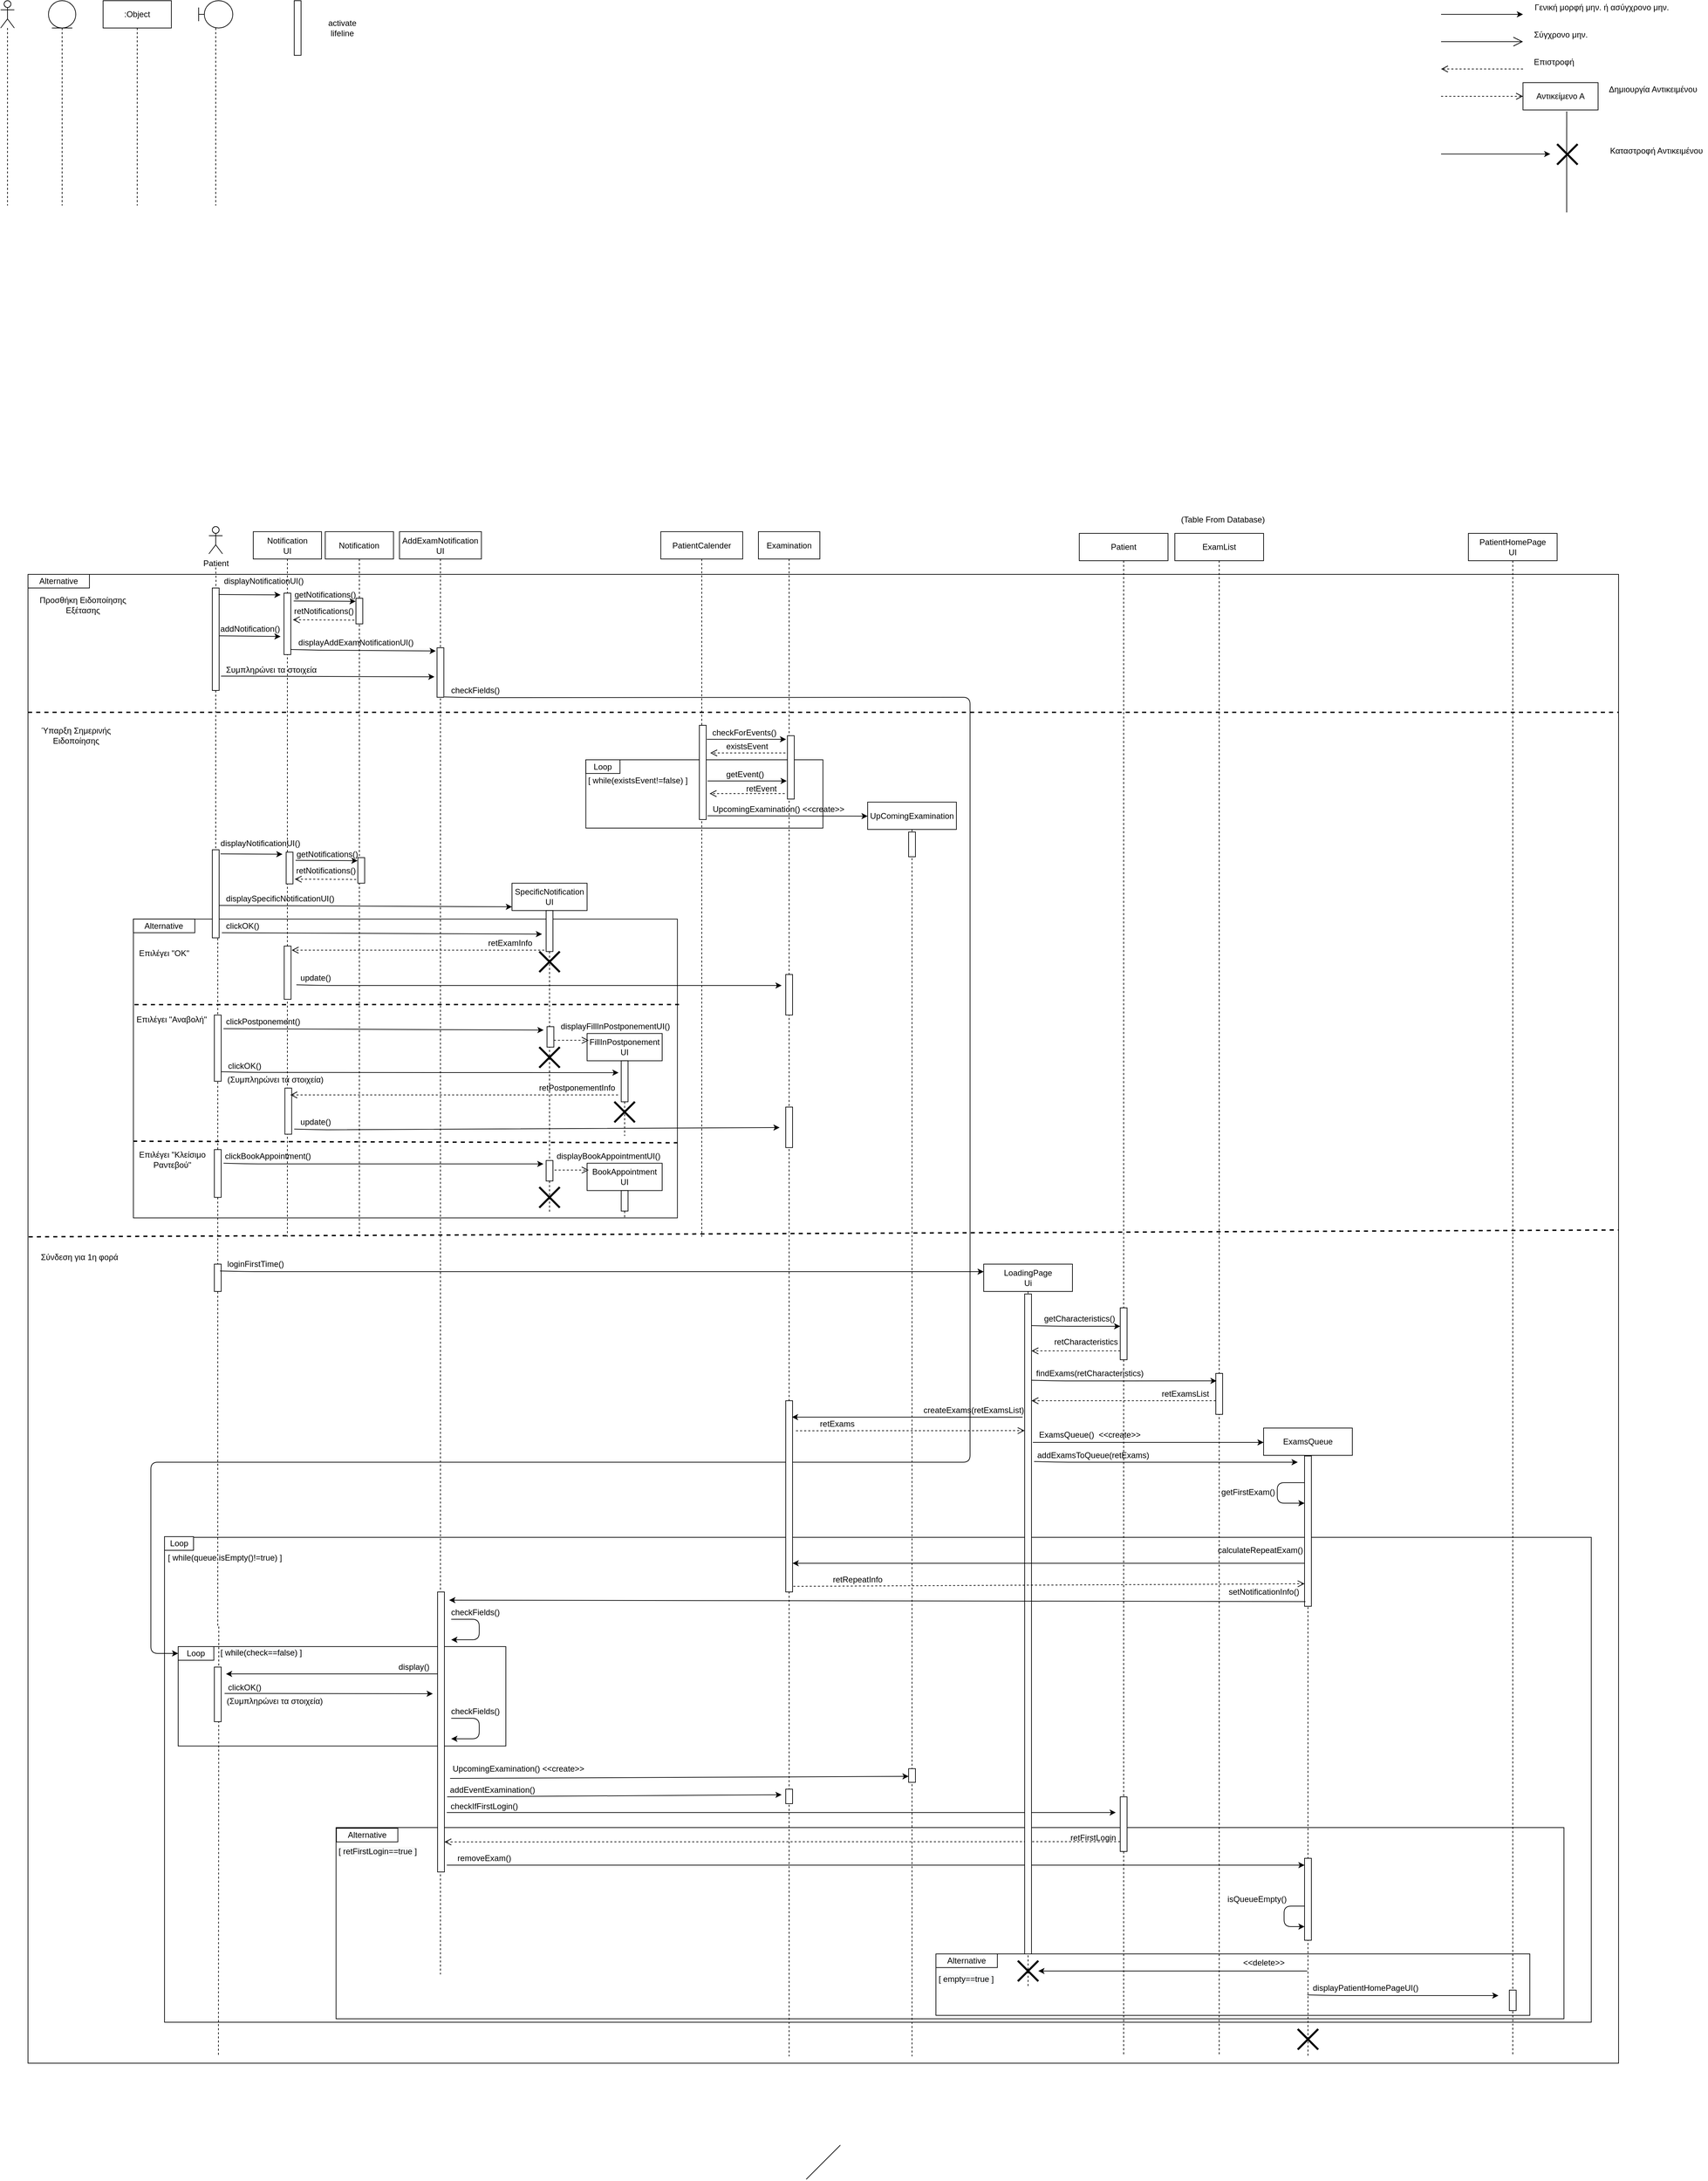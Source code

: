 <mxfile version="14.7.0" type="device"><diagram id="oEIhFgNjH7KnF-jAzQZn" name="Page-1"><mxGraphModel dx="3072" dy="1278" grid="1" gridSize="10" guides="1" tooltips="1" connect="1" arrows="1" fold="1" page="1" pageScale="1" pageWidth="827" pageHeight="1169" math="0" shadow="0"><root><mxCell id="0"/><mxCell id="1" parent="0"/><mxCell id="MWyaA15_WhM3w1yHsgMe-111" value="" style="rounded=0;whiteSpace=wrap;html=1;" parent="1" vertex="1"><mxGeometry x="-220" y="890" width="2330" height="2180" as="geometry"/></mxCell><mxCell id="gVctPpFRNkKKMHkabegQ-100" value="" style="rounded=0;whiteSpace=wrap;html=1;" parent="1" vertex="1"><mxGeometry x="-20" y="2300" width="2090" height="710" as="geometry"/></mxCell><mxCell id="gVctPpFRNkKKMHkabegQ-74" value="" style="rounded=0;whiteSpace=wrap;html=1;" parent="1" vertex="1"><mxGeometry x="231.3" y="2725" width="1798.7" height="280" as="geometry"/></mxCell><mxCell id="gVctPpFRNkKKMHkabegQ-92" value="" style="rounded=0;whiteSpace=wrap;html=1;" parent="1" vertex="1"><mxGeometry x="1110" y="2910" width="870" height="90" as="geometry"/></mxCell><mxCell id="gVctPpFRNkKKMHkabegQ-76" value="&lt;span style=&quot;color: rgb(0 , 0 , 0) ; font-family: &amp;#34;helvetica&amp;#34; ; font-size: 12px ; font-style: normal ; font-weight: 400 ; letter-spacing: normal ; text-align: center ; text-indent: 0px ; text-transform: none ; word-spacing: 0px ; background-color: rgb(248 , 249 , 250) ; display: inline ; float: none&quot;&gt;[ retFirstLogin==true ]&lt;/span&gt;" style="text;whiteSpace=wrap;html=1;" parent="1" vertex="1"><mxGeometry x="232.81" y="2746" width="127.76" height="30" as="geometry"/></mxCell><mxCell id="gVctPpFRNkKKMHkabegQ-23" value="" style="rounded=0;whiteSpace=wrap;html=1;" parent="1" vertex="1"><mxGeometry y="2460" width="480" height="145.62" as="geometry"/></mxCell><mxCell id="gVctPpFRNkKKMHkabegQ-24" value="Loop" style="rounded=0;whiteSpace=wrap;html=1;" parent="1" vertex="1"><mxGeometry y="2460" width="52.25" height="20" as="geometry"/></mxCell><mxCell id="MWyaA15_WhM3w1yHsgMe-112" value="Alternative" style="rounded=0;whiteSpace=wrap;html=1;" parent="1" vertex="1"><mxGeometry x="-220.0" y="890" width="90" height="20" as="geometry"/></mxCell><mxCell id="MWyaA15_WhM3w1yHsgMe-88" value="" style="rounded=0;whiteSpace=wrap;html=1;" parent="1" vertex="1"><mxGeometry x="597.19" y="1161.5" width="347.3" height="100" as="geometry"/></mxCell><mxCell id="MWyaA15_WhM3w1yHsgMe-33" value="" style="rounded=0;whiteSpace=wrap;html=1;" parent="1" vertex="1"><mxGeometry x="-65.59" y="1394.75" width="796.89" height="437.5" as="geometry"/></mxCell><mxCell id="MWyaA15_WhM3w1yHsgMe-34" value="Alternative" style="rounded=0;whiteSpace=wrap;html=1;" parent="1" vertex="1"><mxGeometry x="-65.59" y="1394.75" width="90" height="20" as="geometry"/></mxCell><mxCell id="LCN4esUDgM0RxM2IpIkA-10" value="" style="endArrow=classic;html=1;" parent="1" edge="1"><mxGeometry width="50" height="50" relative="1" as="geometry"><mxPoint x="1850" y="70" as="sourcePoint"/><mxPoint x="1970" y="70" as="targetPoint"/></mxGeometry></mxCell><mxCell id="LCN4esUDgM0RxM2IpIkA-11" value="Γενική μορφή μην. ή ασύγχρονο μην." style="text;html=1;align=center;verticalAlign=middle;resizable=0;points=[];autosize=1;strokeColor=none;" parent="1" vertex="1"><mxGeometry x="1980" y="50" width="210" height="20" as="geometry"/></mxCell><mxCell id="LCN4esUDgM0RxM2IpIkA-12" value="" style="endArrow=open;endFill=1;endSize=12;html=1;" parent="1" edge="1"><mxGeometry width="160" relative="1" as="geometry"><mxPoint x="1850" y="110" as="sourcePoint"/><mxPoint x="1970" y="110" as="targetPoint"/></mxGeometry></mxCell><mxCell id="LCN4esUDgM0RxM2IpIkA-13" value="Σύγχρονο μην." style="text;html=1;align=center;verticalAlign=middle;resizable=0;points=[];autosize=1;strokeColor=none;" parent="1" vertex="1"><mxGeometry x="1980" y="90" width="90" height="20" as="geometry"/></mxCell><mxCell id="LCN4esUDgM0RxM2IpIkA-15" value="" style="html=1;verticalAlign=bottom;endArrow=open;dashed=1;endSize=8;" parent="1" edge="1"><mxGeometry relative="1" as="geometry"><mxPoint x="1970" y="150" as="sourcePoint"/><mxPoint x="1850" y="150" as="targetPoint"/></mxGeometry></mxCell><mxCell id="LCN4esUDgM0RxM2IpIkA-16" value="Επιστροφή" style="text;html=1;align=center;verticalAlign=middle;resizable=0;points=[];autosize=1;strokeColor=none;" parent="1" vertex="1"><mxGeometry x="1980" y="130" width="70" height="20" as="geometry"/></mxCell><mxCell id="LCN4esUDgM0RxM2IpIkA-17" value="" style="html=1;verticalAlign=bottom;endArrow=open;dashed=1;endSize=8;" parent="1" edge="1"><mxGeometry relative="1" as="geometry"><mxPoint x="1850" y="190" as="sourcePoint"/><mxPoint x="1970" y="190" as="targetPoint"/></mxGeometry></mxCell><mxCell id="LCN4esUDgM0RxM2IpIkA-18" value="Αντικείμενο Α" style="rounded=0;whiteSpace=wrap;html=1;" parent="1" vertex="1"><mxGeometry x="1970" y="170" width="110" height="40" as="geometry"/></mxCell><mxCell id="LCN4esUDgM0RxM2IpIkA-19" value="Δημιουργία Αντικειμένου" style="text;html=1;align=center;verticalAlign=middle;resizable=0;points=[];autosize=1;strokeColor=none;" parent="1" vertex="1"><mxGeometry x="2090" y="170" width="140" height="20" as="geometry"/></mxCell><mxCell id="LCN4esUDgM0RxM2IpIkA-20" value=":Object" style="shape=umlLifeline;perimeter=lifelinePerimeter;whiteSpace=wrap;html=1;container=1;collapsible=0;recursiveResize=0;outlineConnect=0;" parent="1" vertex="1"><mxGeometry x="-110" y="50" width="100" height="300" as="geometry"/></mxCell><mxCell id="LCN4esUDgM0RxM2IpIkA-25" value="" style="shape=umlLifeline;participant=umlActor;perimeter=lifelinePerimeter;whiteSpace=wrap;html=1;container=1;collapsible=0;recursiveResize=0;verticalAlign=top;spacingTop=36;outlineConnect=0;" parent="1" vertex="1"><mxGeometry x="-260" y="50" width="20" height="300" as="geometry"/></mxCell><mxCell id="LCN4esUDgM0RxM2IpIkA-26" value="" style="shape=umlLifeline;participant=umlEntity;perimeter=lifelinePerimeter;whiteSpace=wrap;html=1;container=1;collapsible=0;recursiveResize=0;verticalAlign=top;spacingTop=36;outlineConnect=0;" parent="1" vertex="1"><mxGeometry x="-190" y="50" width="40" height="300" as="geometry"/></mxCell><mxCell id="LCN4esUDgM0RxM2IpIkA-27" value="" style="shape=umlLifeline;participant=umlBoundary;perimeter=lifelinePerimeter;whiteSpace=wrap;html=1;container=1;collapsible=0;recursiveResize=0;verticalAlign=top;spacingTop=36;outlineConnect=0;" parent="1" vertex="1"><mxGeometry x="30" y="50" width="50" height="300" as="geometry"/></mxCell><mxCell id="LCN4esUDgM0RxM2IpIkA-28" value="" style="html=1;points=[];perimeter=orthogonalPerimeter;" parent="1" vertex="1"><mxGeometry x="170" y="50" width="10" height="80" as="geometry"/></mxCell><mxCell id="LCN4esUDgM0RxM2IpIkA-29" value="activate&lt;br&gt;lifeline" style="text;html=1;align=center;verticalAlign=middle;resizable=0;points=[];autosize=1;strokeColor=none;" parent="1" vertex="1"><mxGeometry x="210" y="75" width="60" height="30" as="geometry"/></mxCell><mxCell id="LCN4esUDgM0RxM2IpIkA-30" value="" style="shape=umlDestroy;whiteSpace=wrap;html=1;strokeWidth=3;" parent="1" vertex="1"><mxGeometry x="2020" y="260" width="30" height="30" as="geometry"/></mxCell><mxCell id="LCN4esUDgM0RxM2IpIkA-31" value="" style="endArrow=classic;html=1;" parent="1" edge="1"><mxGeometry width="50" height="50" relative="1" as="geometry"><mxPoint x="1850" y="274.5" as="sourcePoint"/><mxPoint x="2010" y="274.5" as="targetPoint"/></mxGeometry></mxCell><mxCell id="LCN4esUDgM0RxM2IpIkA-32" value="" style="endArrow=none;html=1;exitX=0.582;exitY=1.05;exitDx=0;exitDy=0;exitPerimeter=0;" parent="1" source="LCN4esUDgM0RxM2IpIkA-18" edge="1"><mxGeometry width="50" height="50" relative="1" as="geometry"><mxPoint x="2160" y="140" as="sourcePoint"/><mxPoint x="2034" y="360" as="targetPoint"/></mxGeometry></mxCell><mxCell id="LCN4esUDgM0RxM2IpIkA-33" value="Καταστροφή Αντικειμένου" style="text;html=1;align=center;verticalAlign=middle;resizable=0;points=[];autosize=1;strokeColor=none;" parent="1" vertex="1"><mxGeometry x="2090" y="260" width="150" height="20" as="geometry"/></mxCell><mxCell id="Wk3FWCUv6LoCJcl0GK9C-16" value="Patient" style="shape=umlActor;verticalLabelPosition=bottom;verticalAlign=top;html=1;outlineConnect=0;" parent="1" vertex="1"><mxGeometry x="45" y="820" width="20" height="40" as="geometry"/></mxCell><mxCell id="Wk3FWCUv6LoCJcl0GK9C-24" value="" style="endArrow=classic;html=1;" parent="1" edge="1"><mxGeometry width="50" height="50" relative="1" as="geometry"><mxPoint x="59.19" y="980" as="sourcePoint"/><mxPoint x="150" y="981" as="targetPoint"/></mxGeometry></mxCell><mxCell id="Wk3FWCUv6LoCJcl0GK9C-48" value="" style="html=1;points=[];perimeter=orthogonalPerimeter;" parent="1" vertex="1"><mxGeometry x="50" y="910" width="10" height="150" as="geometry"/></mxCell><mxCell id="Wk3FWCUv6LoCJcl0GK9C-49" value="" style="edgeStyle=orthogonalEdgeStyle;rounded=0;orthogonalLoop=1;jettySize=auto;html=1;dashed=1;endArrow=none;endFill=0;" parent="1" target="Wk3FWCUv6LoCJcl0GK9C-48" edge="1"><mxGeometry relative="1" as="geometry"><mxPoint x="55" y="1130" as="targetPoint"/><mxPoint x="55" y="880" as="sourcePoint"/></mxGeometry></mxCell><mxCell id="Wk3FWCUv6LoCJcl0GK9C-90" value="" style="edgeStyle=orthogonalEdgeStyle;rounded=0;orthogonalLoop=1;jettySize=auto;html=1;dashed=1;endArrow=none;endFill=0;startArrow=none;" parent="1" source="MWyaA15_WhM3w1yHsgMe-66" edge="1"><mxGeometry relative="1" as="geometry"><mxPoint x="59" y="3060" as="targetPoint"/><mxPoint x="53.19" y="839.75" as="sourcePoint"/></mxGeometry></mxCell><mxCell id="MWyaA15_WhM3w1yHsgMe-1" value="&lt;span style=&quot;color: rgba(0 , 0 , 0 , 0) ; font-family: monospace ; font-size: 0px&quot;&gt;%3CmxGraphModel%3E%3Croot%3E%3CmxCell%20id%3D%220%22%2F%3E%3CmxCell%20id%3D%221%22%20parent%3D%220%22%2F%3E%3CmxCell%20id%3D%222%22%20value%3D%22%CE%A0%CF%81%CE%BF%CF%83%CE%B8%CE%AE%CE%BA%CE%B7%20%CE%95%CE%B9%CE%B4%CE%BF%CF%80%CE%BF%CE%AF%CE%B7%CF%83%CE%B7%CF%82%20%CE%95%CE%BE%CE%AD%CF%84%CE%B1%CF%83%CE%B7%CF%82%22%20style%3D%22text%3Bhtml%3D1%3Balign%3Dcenter%3BverticalAlign%3Dmiddle%3Bresizable%3D0%3Bpoints%3D%5B%5D%3Bautosize%3D1%3BstrokeColor%3Dnone%3B%22%20vertex%3D%221%22%20parent%3D%221%22%3E%3CmxGeometry%20x%3D%22-310%22%20y%3D%222420%22%20width%3D%22200%22%20height%3D%2220%22%20as%3D%22geometry%22%2F%3E%3C%2FmxCell%3E%3C%2Froot%3E%3C%2FmxGraphModel%3E&lt;/span&gt;" style="text;html=1;align=center;verticalAlign=middle;resizable=0;points=[];autosize=1;strokeColor=none;" parent="1" vertex="1"><mxGeometry x="-70" y="910" width="20" height="20" as="geometry"/></mxCell><mxCell id="MWyaA15_WhM3w1yHsgMe-3" value="Notification&lt;br&gt;UI" style="shape=umlLifeline;perimeter=lifelinePerimeter;whiteSpace=wrap;html=1;container=1;collapsible=0;recursiveResize=0;outlineConnect=0;" parent="1" vertex="1"><mxGeometry x="110" y="827.5" width="100" height="1032.5" as="geometry"/></mxCell><mxCell id="MWyaA15_WhM3w1yHsgMe-5" value="" style="html=1;points=[];perimeter=orthogonalPerimeter;" parent="MWyaA15_WhM3w1yHsgMe-3" vertex="1"><mxGeometry x="45" y="90" width="10" height="90" as="geometry"/></mxCell><mxCell id="MWyaA15_WhM3w1yHsgMe-60" value="" style="html=1;points=[];perimeter=orthogonalPerimeter;" parent="MWyaA15_WhM3w1yHsgMe-3" vertex="1"><mxGeometry x="46.3" y="814.75" width="10" height="67.5" as="geometry"/></mxCell><mxCell id="MWyaA15_WhM3w1yHsgMe-4" value="addNotification()" style="text;html=1;align=center;verticalAlign=middle;resizable=0;points=[];autosize=1;strokeColor=none;" parent="1" vertex="1"><mxGeometry x="55" y="960" width="100" height="20" as="geometry"/></mxCell><mxCell id="MWyaA15_WhM3w1yHsgMe-6" value="AddExamNotification&lt;br&gt;UI" style="shape=umlLifeline;perimeter=lifelinePerimeter;whiteSpace=wrap;html=1;container=1;collapsible=0;recursiveResize=0;outlineConnect=0;" parent="1" vertex="1"><mxGeometry x="324.19" y="827.5" width="120" height="2112.5" as="geometry"/></mxCell><mxCell id="MWyaA15_WhM3w1yHsgMe-7" value="" style="html=1;points=[];perimeter=orthogonalPerimeter;" parent="MWyaA15_WhM3w1yHsgMe-6" vertex="1"><mxGeometry x="55" y="170" width="10" height="72.5" as="geometry"/></mxCell><mxCell id="MWyaA15_WhM3w1yHsgMe-8" value="" style="endArrow=classic;html=1;entryX=-0.179;entryY=0.065;entryDx=0;entryDy=0;entryPerimeter=0;" parent="1" target="MWyaA15_WhM3w1yHsgMe-7" edge="1"><mxGeometry width="50" height="50" relative="1" as="geometry"><mxPoint x="164.6" y="1000" as="sourcePoint"/><mxPoint x="370" y="1001" as="targetPoint"/><Array as="points"><mxPoint x="205.41" y="1001"/></Array></mxGeometry></mxCell><mxCell id="MWyaA15_WhM3w1yHsgMe-9" value="" style="endArrow=classic;html=1;" parent="1" edge="1"><mxGeometry width="50" height="50" relative="1" as="geometry"><mxPoint x="59.19" y="919.5" as="sourcePoint"/><mxPoint x="150" y="920" as="targetPoint"/></mxGeometry></mxCell><mxCell id="MWyaA15_WhM3w1yHsgMe-10" value="displayNotificationUI()" style="text;html=1;align=center;verticalAlign=middle;resizable=0;points=[];autosize=1;strokeColor=none;" parent="1" vertex="1"><mxGeometry x="60" y="890" width="130" height="20" as="geometry"/></mxCell><mxCell id="MWyaA15_WhM3w1yHsgMe-11" value="displayAddExamNotificationUI()" style="text;html=1;align=center;verticalAlign=middle;resizable=0;points=[];autosize=1;strokeColor=none;" parent="1" vertex="1"><mxGeometry x="170" y="980" width="180" height="20" as="geometry"/></mxCell><mxCell id="MWyaA15_WhM3w1yHsgMe-12" value="(Συμπληρώνει τα στοιχεία)" style="text;html=1;align=center;verticalAlign=middle;resizable=0;points=[];autosize=1;strokeColor=none;" parent="1" vertex="1"><mxGeometry x="62" y="1620.25" width="160" height="20" as="geometry"/></mxCell><mxCell id="MWyaA15_WhM3w1yHsgMe-13" value="" style="endArrow=classic;html=1;entryX=-0.39;entryY=0.29;entryDx=0;entryDy=0;entryPerimeter=0;" parent="1" target="MWyaA15_WhM3w1yHsgMe-55" edge="1"><mxGeometry width="50" height="50" relative="1" as="geometry"><mxPoint x="63.0" y="1618.25" as="sourcePoint"/><mxPoint x="633.81" y="1619.25" as="targetPoint"/><Array as="points"><mxPoint x="103.81" y="1619.25"/></Array></mxGeometry></mxCell><mxCell id="MWyaA15_WhM3w1yHsgMe-14" value="clickOK()" style="text;html=1;align=center;verticalAlign=middle;resizable=0;points=[];autosize=1;strokeColor=none;" parent="1" vertex="1"><mxGeometry x="67" y="1600.25" width="60" height="20" as="geometry"/></mxCell><mxCell id="MWyaA15_WhM3w1yHsgMe-16" value="" style="endArrow=classic;html=1;entryX=0;entryY=0.5;entryDx=0;entryDy=0;" parent="1" target="gVctPpFRNkKKMHkabegQ-24" edge="1"><mxGeometry width="50" height="50" relative="1" as="geometry"><mxPoint x="390.0" y="1069.5" as="sourcePoint"/><mxPoint x="-10" y="2470" as="targetPoint"/><Array as="points"><mxPoint x="430.81" y="1070.5"/><mxPoint x="1160" y="1070"/><mxPoint x="1160" y="2190"/><mxPoint x="-40" y="2190"/><mxPoint x="-40" y="2470"/></Array></mxGeometry></mxCell><mxCell id="MWyaA15_WhM3w1yHsgMe-17" value="checkFields()" style="text;html=1;align=center;verticalAlign=middle;resizable=0;points=[];autosize=1;strokeColor=none;" parent="1" vertex="1"><mxGeometry x="390" y="1049.5" width="90" height="20" as="geometry"/></mxCell><mxCell id="MWyaA15_WhM3w1yHsgMe-18" value="" style="endArrow=classic;html=1;" parent="1" edge="1"><mxGeometry width="50" height="50" relative="1" as="geometry"><mxPoint x="60.0" y="1374.75" as="sourcePoint"/><mxPoint x="489" y="1376.75" as="targetPoint"/></mxGeometry></mxCell><mxCell id="MWyaA15_WhM3w1yHsgMe-19" value="Notification" style="shape=umlLifeline;perimeter=lifelinePerimeter;whiteSpace=wrap;html=1;container=1;collapsible=0;recursiveResize=0;outlineConnect=0;" parent="1" vertex="1"><mxGeometry x="215.41" y="827.5" width="100" height="1032.5" as="geometry"/></mxCell><mxCell id="MWyaA15_WhM3w1yHsgMe-20" value="" style="html=1;points=[];perimeter=orthogonalPerimeter;" parent="MWyaA15_WhM3w1yHsgMe-19" vertex="1"><mxGeometry x="45" y="97.5" width="10" height="37.5" as="geometry"/></mxCell><mxCell id="MWyaA15_WhM3w1yHsgMe-24" value="retNotifications()" style="text;html=1;align=center;verticalAlign=middle;resizable=0;points=[];autosize=1;strokeColor=none;" parent="MWyaA15_WhM3w1yHsgMe-19" vertex="1"><mxGeometry x="-52" y="106.25" width="100" height="20" as="geometry"/></mxCell><mxCell id="MWyaA15_WhM3w1yHsgMe-21" value="" style="endArrow=classic;html=1;" parent="1" edge="1"><mxGeometry width="50" height="50" relative="1" as="geometry"><mxPoint x="169.19" y="929" as="sourcePoint"/><mxPoint x="260" y="929.5" as="targetPoint"/></mxGeometry></mxCell><mxCell id="MWyaA15_WhM3w1yHsgMe-22" value="getNotifications()" style="text;html=1;align=center;verticalAlign=middle;resizable=0;points=[];autosize=1;strokeColor=none;" parent="1" vertex="1"><mxGeometry x="160" y="910" width="110" height="20" as="geometry"/></mxCell><mxCell id="MWyaA15_WhM3w1yHsgMe-23" value="" style="html=1;verticalAlign=bottom;endArrow=open;dashed=1;endSize=8;" parent="1" edge="1"><mxGeometry relative="1" as="geometry"><mxPoint x="258" y="957" as="sourcePoint"/><mxPoint x="168" y="956.5" as="targetPoint"/></mxGeometry></mxCell><mxCell id="MWyaA15_WhM3w1yHsgMe-25" value="SpecificNotification&lt;br&gt;UI" style="shape=umlLifeline;perimeter=lifelinePerimeter;whiteSpace=wrap;html=1;container=1;collapsible=0;recursiveResize=0;outlineConnect=0;" parent="1" vertex="1"><mxGeometry x="489" y="1342.25" width="110" height="482.5" as="geometry"/></mxCell><mxCell id="MWyaA15_WhM3w1yHsgMe-26" value="" style="html=1;points=[];perimeter=orthogonalPerimeter;" parent="MWyaA15_WhM3w1yHsgMe-25" vertex="1"><mxGeometry x="50" y="40" width="10" height="60" as="geometry"/></mxCell><mxCell id="MWyaA15_WhM3w1yHsgMe-43" value="" style="shape=umlDestroy;whiteSpace=wrap;html=1;strokeWidth=3;" parent="MWyaA15_WhM3w1yHsgMe-25" vertex="1"><mxGeometry x="40.0" y="100" width="30" height="30" as="geometry"/></mxCell><mxCell id="MWyaA15_WhM3w1yHsgMe-69" value="" style="shape=umlDestroy;whiteSpace=wrap;html=1;strokeWidth=3;" parent="MWyaA15_WhM3w1yHsgMe-25" vertex="1"><mxGeometry x="40.0" y="240" width="30" height="30" as="geometry"/></mxCell><mxCell id="MWyaA15_WhM3w1yHsgMe-71" value="" style="html=1;points=[];perimeter=orthogonalPerimeter;" parent="MWyaA15_WhM3w1yHsgMe-25" vertex="1"><mxGeometry x="50.0" y="406" width="10" height="30" as="geometry"/></mxCell><mxCell id="MWyaA15_WhM3w1yHsgMe-78" value="" style="shape=umlDestroy;whiteSpace=wrap;html=1;strokeWidth=3;" parent="MWyaA15_WhM3w1yHsgMe-25" vertex="1"><mxGeometry x="40.0" y="445" width="30" height="30" as="geometry"/></mxCell><mxCell id="MWyaA15_WhM3w1yHsgMe-30" value="displaySpecificNotificationUI()" style="text;html=1;align=center;verticalAlign=middle;resizable=0;points=[];autosize=1;strokeColor=none;" parent="1" vertex="1"><mxGeometry x="64" y="1354.75" width="170" height="20" as="geometry"/></mxCell><mxCell id="MWyaA15_WhM3w1yHsgMe-31" value="" style="endArrow=classic;html=1;" parent="1" edge="1"><mxGeometry width="50" height="50" relative="1" as="geometry"><mxPoint x="64" y="1414.75" as="sourcePoint"/><mxPoint x="533" y="1416.75" as="targetPoint"/></mxGeometry></mxCell><mxCell id="MWyaA15_WhM3w1yHsgMe-32" value="clickOK()" style="text;html=1;align=center;verticalAlign=middle;resizable=0;points=[];autosize=1;strokeColor=none;" parent="1" vertex="1"><mxGeometry x="64" y="1394.75" width="60" height="20" as="geometry"/></mxCell><mxCell id="MWyaA15_WhM3w1yHsgMe-35" value="" style="endArrow=none;dashed=1;html=1;entryX=1.003;entryY=0.279;entryDx=0;entryDy=0;entryPerimeter=0;strokeWidth=2;" parent="1" edge="1"><mxGeometry width="50" height="50" relative="1" as="geometry"><mxPoint x="-64" y="1520" as="sourcePoint"/><mxPoint x="733.691" y="1519.813" as="targetPoint"/><Array as="points"/></mxGeometry></mxCell><mxCell id="MWyaA15_WhM3w1yHsgMe-38" value="Επιλέγει &quot;ΟΚ&quot;" style="text;html=1;align=center;verticalAlign=middle;resizable=0;points=[];autosize=1;strokeColor=none;" parent="1" vertex="1"><mxGeometry x="-65.59" y="1434.75" width="90" height="20" as="geometry"/></mxCell><mxCell id="MWyaA15_WhM3w1yHsgMe-41" value="" style="html=1;verticalAlign=bottom;endArrow=open;dashed=1;endSize=8;" parent="1" edge="1"><mxGeometry relative="1" as="geometry"><mxPoint x="536.3" y="1440.25" as="sourcePoint"/><mxPoint x="166.3" y="1440.25" as="targetPoint"/></mxGeometry></mxCell><mxCell id="MWyaA15_WhM3w1yHsgMe-42" value="retExamInfo" style="text;html=1;align=center;verticalAlign=middle;resizable=0;points=[];autosize=1;strokeColor=none;" parent="1" vertex="1"><mxGeometry x="446.3" y="1420.25" width="80" height="20" as="geometry"/></mxCell><mxCell id="MWyaA15_WhM3w1yHsgMe-44" value="" style="html=1;points=[];perimeter=orthogonalPerimeter;" parent="1" vertex="1"><mxGeometry x="155.3" y="1434.25" width="10" height="78" as="geometry"/></mxCell><mxCell id="MWyaA15_WhM3w1yHsgMe-45" value="" style="endArrow=classic;html=1;" parent="1" edge="1"><mxGeometry width="50" height="50" relative="1" as="geometry"><mxPoint x="173.19" y="1491" as="sourcePoint"/><mxPoint x="884" y="1492" as="targetPoint"/><Array as="points"><mxPoint x="214.0" y="1492"/></Array></mxGeometry></mxCell><mxCell id="MWyaA15_WhM3w1yHsgMe-46" value="update()" style="text;html=1;align=center;verticalAlign=middle;resizable=0;points=[];autosize=1;strokeColor=none;" parent="1" vertex="1"><mxGeometry x="171.3" y="1471" width="60" height="20" as="geometry"/></mxCell><mxCell id="MWyaA15_WhM3w1yHsgMe-47" value="Επιλέγει &quot;Αναβολή&quot;" style="text;html=1;align=center;verticalAlign=middle;resizable=0;points=[];autosize=1;strokeColor=none;" parent="1" vertex="1"><mxGeometry x="-70" y="1532.25" width="120" height="20" as="geometry"/></mxCell><mxCell id="MWyaA15_WhM3w1yHsgMe-49" value="" style="endArrow=classic;html=1;" parent="1" edge="1"><mxGeometry width="50" height="50" relative="1" as="geometry"><mxPoint x="66.3" y="1555.25" as="sourcePoint"/><mxPoint x="535.3" y="1557.25" as="targetPoint"/></mxGeometry></mxCell><mxCell id="MWyaA15_WhM3w1yHsgMe-50" value="clickPostponement()" style="text;html=1;align=center;verticalAlign=middle;resizable=0;points=[];autosize=1;strokeColor=none;" parent="1" vertex="1"><mxGeometry x="64" y="1535.25" width="120" height="20" as="geometry"/></mxCell><mxCell id="MWyaA15_WhM3w1yHsgMe-53" value="" style="html=1;points=[];perimeter=orthogonalPerimeter;" parent="1" vertex="1"><mxGeometry x="540.3" y="1552.25" width="10" height="30" as="geometry"/></mxCell><mxCell id="MWyaA15_WhM3w1yHsgMe-54" value="FillInPostponement&lt;br&gt;UI" style="shape=umlLifeline;perimeter=lifelinePerimeter;whiteSpace=wrap;html=1;container=1;collapsible=0;recursiveResize=0;outlineConnect=0;" parent="1" vertex="1"><mxGeometry x="599" y="1562.25" width="110" height="150" as="geometry"/></mxCell><mxCell id="MWyaA15_WhM3w1yHsgMe-55" value="" style="html=1;points=[];perimeter=orthogonalPerimeter;" parent="MWyaA15_WhM3w1yHsgMe-54" vertex="1"><mxGeometry x="50" y="40" width="10" height="60" as="geometry"/></mxCell><mxCell id="MWyaA15_WhM3w1yHsgMe-56" value="" style="shape=umlDestroy;whiteSpace=wrap;html=1;strokeWidth=3;" parent="MWyaA15_WhM3w1yHsgMe-54" vertex="1"><mxGeometry x="40.0" y="100" width="30" height="30" as="geometry"/></mxCell><mxCell id="MWyaA15_WhM3w1yHsgMe-57" value="" style="html=1;verticalAlign=bottom;endArrow=open;dashed=1;endSize=8;" parent="1" edge="1"><mxGeometry relative="1" as="geometry"><mxPoint x="550.3" y="1572.25" as="sourcePoint"/><mxPoint x="601.3" y="1572.25" as="targetPoint"/></mxGeometry></mxCell><mxCell id="MWyaA15_WhM3w1yHsgMe-58" value="displayFillInPostponementUI()" style="text;html=1;align=center;verticalAlign=middle;resizable=0;points=[];autosize=1;strokeColor=none;" parent="1" vertex="1"><mxGeometry x="550.3" y="1542.25" width="180" height="20" as="geometry"/></mxCell><mxCell id="MWyaA15_WhM3w1yHsgMe-59" value="" style="html=1;verticalAlign=bottom;endArrow=open;dashed=1;endSize=8;" parent="1" edge="1"><mxGeometry relative="1" as="geometry"><mxPoint x="644.3" y="1652.25" as="sourcePoint"/><mxPoint x="164.3" y="1652.25" as="targetPoint"/></mxGeometry></mxCell><mxCell id="MWyaA15_WhM3w1yHsgMe-62" value="update()" style="text;html=1;align=center;verticalAlign=middle;resizable=0;points=[];autosize=1;strokeColor=none;" parent="1" vertex="1"><mxGeometry x="171.3" y="1682.25" width="60" height="20" as="geometry"/></mxCell><mxCell id="MWyaA15_WhM3w1yHsgMe-63" value="retPostponementInfo" style="text;html=1;align=center;verticalAlign=middle;resizable=0;points=[];autosize=1;strokeColor=none;" parent="1" vertex="1"><mxGeometry x="519.3" y="1632.25" width="130" height="20" as="geometry"/></mxCell><mxCell id="MWyaA15_WhM3w1yHsgMe-64" value="" style="endArrow=none;dashed=1;html=1;entryX=1.003;entryY=0.279;entryDx=0;entryDy=0;entryPerimeter=0;strokeWidth=2;" parent="1" edge="1"><mxGeometry width="50" height="50" relative="1" as="geometry"><mxPoint x="-66" y="1720" as="sourcePoint"/><mxPoint x="731.331" y="1722.253" as="targetPoint"/><Array as="points"/></mxGeometry></mxCell><mxCell id="MWyaA15_WhM3w1yHsgMe-65" value="Επιλέγει &quot;Κλείσιμο &lt;br&gt;Ραντεβού&quot;" style="text;html=1;align=center;verticalAlign=middle;resizable=0;points=[];autosize=1;strokeColor=none;" parent="1" vertex="1"><mxGeometry x="-63.7" y="1732.25" width="110" height="30" as="geometry"/></mxCell><mxCell id="MWyaA15_WhM3w1yHsgMe-66" value="" style="html=1;points=[];perimeter=orthogonalPerimeter;" parent="1" vertex="1"><mxGeometry x="53" y="1732.25" width="10" height="70" as="geometry"/></mxCell><mxCell id="MWyaA15_WhM3w1yHsgMe-67" value="" style="edgeStyle=orthogonalEdgeStyle;rounded=0;orthogonalLoop=1;jettySize=auto;html=1;dashed=1;endArrow=none;endFill=0;startArrow=none;" parent="1" source="Wk3FWCUv6LoCJcl0GK9C-48" target="MWyaA15_WhM3w1yHsgMe-66" edge="1"><mxGeometry relative="1" as="geometry"><mxPoint x="56" y="2020.8" as="targetPoint"/><mxPoint x="55" y="1060" as="sourcePoint"/></mxGeometry></mxCell><mxCell id="MWyaA15_WhM3w1yHsgMe-68" value="" style="endArrow=classic;html=1;" parent="1" edge="1"><mxGeometry width="50" height="50" relative="1" as="geometry"><mxPoint x="66.49" y="1752.25" as="sourcePoint"/><mxPoint x="535.0" y="1753.25" as="targetPoint"/><Array as="points"><mxPoint x="107.3" y="1753.25"/></Array></mxGeometry></mxCell><mxCell id="MWyaA15_WhM3w1yHsgMe-72" value="clickBookAppointment()" style="text;html=1;align=center;verticalAlign=middle;resizable=0;points=[];autosize=1;strokeColor=none;" parent="1" vertex="1"><mxGeometry x="61.3" y="1732.25" width="140" height="20" as="geometry"/></mxCell><mxCell id="MWyaA15_WhM3w1yHsgMe-73" value="BookAppointment&lt;br&gt;UI" style="shape=umlLifeline;perimeter=lifelinePerimeter;whiteSpace=wrap;html=1;container=1;collapsible=0;recursiveResize=0;outlineConnect=0;" parent="1" vertex="1"><mxGeometry x="599" y="1752.25" width="110" height="80" as="geometry"/></mxCell><mxCell id="MWyaA15_WhM3w1yHsgMe-74" value="" style="html=1;points=[];perimeter=orthogonalPerimeter;" parent="MWyaA15_WhM3w1yHsgMe-73" vertex="1"><mxGeometry x="50" y="40" width="10" height="30" as="geometry"/></mxCell><mxCell id="MWyaA15_WhM3w1yHsgMe-76" value="" style="html=1;verticalAlign=bottom;endArrow=open;dashed=1;endSize=8;" parent="1" edge="1"><mxGeometry relative="1" as="geometry"><mxPoint x="551.3" y="1762.25" as="sourcePoint"/><mxPoint x="601.3" y="1762.25" as="targetPoint"/></mxGeometry></mxCell><mxCell id="MWyaA15_WhM3w1yHsgMe-77" value="displayBookAppointmentUI()" style="text;html=1;align=center;verticalAlign=middle;resizable=0;points=[];autosize=1;strokeColor=none;" parent="1" vertex="1"><mxGeometry x="545.3" y="1732.25" width="170" height="20" as="geometry"/></mxCell><mxCell id="MWyaA15_WhM3w1yHsgMe-79" value="PatientCalender" style="shape=umlLifeline;perimeter=lifelinePerimeter;whiteSpace=wrap;html=1;container=1;collapsible=0;recursiveResize=0;outlineConnect=0;" parent="1" vertex="1"><mxGeometry x="707" y="827.5" width="120" height="1032.5" as="geometry"/></mxCell><mxCell id="MWyaA15_WhM3w1yHsgMe-80" value="" style="html=1;points=[];perimeter=orthogonalPerimeter;" parent="MWyaA15_WhM3w1yHsgMe-79" vertex="1"><mxGeometry x="56.49" y="283.5" width="10" height="138" as="geometry"/></mxCell><mxCell id="MWyaA15_WhM3w1yHsgMe-81" value="Examination" style="shape=umlLifeline;perimeter=lifelinePerimeter;whiteSpace=wrap;html=1;container=1;collapsible=0;recursiveResize=0;outlineConnect=0;" parent="1" vertex="1"><mxGeometry x="850" y="827.5" width="90" height="2232.5" as="geometry"/></mxCell><mxCell id="MWyaA15_WhM3w1yHsgMe-82" value="" style="html=1;points=[];perimeter=orthogonalPerimeter;" parent="MWyaA15_WhM3w1yHsgMe-81" vertex="1"><mxGeometry x="42.49" y="298.75" width="10" height="92.75" as="geometry"/></mxCell><mxCell id="MWyaA15_WhM3w1yHsgMe-84" value="checkForEvents()" style="text;html=1;align=center;verticalAlign=middle;resizable=0;points=[];autosize=1;strokeColor=none;" parent="1" vertex="1"><mxGeometry x="774.49" y="1111.5" width="110" height="20" as="geometry"/></mxCell><mxCell id="MWyaA15_WhM3w1yHsgMe-85" value="" style="endArrow=classic;html=1;" parent="1" edge="1"><mxGeometry width="50" height="50" relative="1" as="geometry"><mxPoint x="774.49" y="1131.5" as="sourcePoint"/><mxPoint x="890.49" y="1131.5" as="targetPoint"/></mxGeometry></mxCell><mxCell id="MWyaA15_WhM3w1yHsgMe-86" value="" style="html=1;verticalAlign=bottom;endArrow=open;dashed=1;endSize=8;" parent="1" edge="1"><mxGeometry relative="1" as="geometry"><mxPoint x="889.49" y="1151.5" as="sourcePoint"/><mxPoint x="779.49" y="1151.5" as="targetPoint"/></mxGeometry></mxCell><mxCell id="MWyaA15_WhM3w1yHsgMe-87" value="existsEvent" style="text;html=1;align=center;verticalAlign=middle;resizable=0;points=[];autosize=1;strokeColor=none;" parent="1" vertex="1"><mxGeometry x="793.49" y="1131.5" width="80" height="20" as="geometry"/></mxCell><mxCell id="MWyaA15_WhM3w1yHsgMe-89" value="Loop" style="rounded=0;whiteSpace=wrap;html=1;" parent="1" vertex="1"><mxGeometry x="597.19" y="1161.5" width="50" height="20" as="geometry"/></mxCell><mxCell id="MWyaA15_WhM3w1yHsgMe-90" value="[ while(existsEvent!=false) ]" style="text;html=1;align=center;verticalAlign=middle;resizable=0;points=[];autosize=1;strokeColor=none;" parent="1" vertex="1"><mxGeometry x="593" y="1181.5" width="160" height="20" as="geometry"/></mxCell><mxCell id="MWyaA15_WhM3w1yHsgMe-93" value="" style="html=1;verticalAlign=bottom;endArrow=open;dashed=1;endSize=8;" parent="1" edge="1"><mxGeometry relative="1" as="geometry"><mxPoint x="888.49" y="1211" as="sourcePoint"/><mxPoint x="778.49" y="1211" as="targetPoint"/></mxGeometry></mxCell><mxCell id="MWyaA15_WhM3w1yHsgMe-94" value="retEvent" style="text;html=1;align=center;verticalAlign=middle;resizable=0;points=[];autosize=1;strokeColor=none;" parent="1" vertex="1"><mxGeometry x="824.49" y="1193.5" width="60" height="20" as="geometry"/></mxCell><mxCell id="MWyaA15_WhM3w1yHsgMe-95" value="getEvent()" style="text;html=1;align=center;verticalAlign=middle;resizable=0;points=[];autosize=1;strokeColor=none;" parent="1" vertex="1"><mxGeometry x="795.49" y="1172.5" width="70" height="20" as="geometry"/></mxCell><mxCell id="MWyaA15_WhM3w1yHsgMe-96" value="" style="endArrow=classic;html=1;" parent="1" edge="1"><mxGeometry width="50" height="50" relative="1" as="geometry"><mxPoint x="775.49" y="1192.5" as="sourcePoint"/><mxPoint x="891.49" y="1192.5" as="targetPoint"/></mxGeometry></mxCell><mxCell id="MWyaA15_WhM3w1yHsgMe-98" value="&lt;span&gt;UpComingExamination&lt;/span&gt;" style="shape=umlLifeline;perimeter=lifelinePerimeter;whiteSpace=wrap;html=1;container=1;collapsible=0;recursiveResize=0;outlineConnect=0;" parent="1" vertex="1"><mxGeometry x="1010" y="1223.5" width="130" height="1836.5" as="geometry"/></mxCell><mxCell id="MWyaA15_WhM3w1yHsgMe-99" value="" style="html=1;points=[];perimeter=orthogonalPerimeter;" parent="MWyaA15_WhM3w1yHsgMe-98" vertex="1"><mxGeometry x="60" y="43.75" width="10" height="36.25" as="geometry"/></mxCell><mxCell id="MWyaA15_WhM3w1yHsgMe-100" value="" style="endArrow=classic;html=1;" parent="1" edge="1"><mxGeometry width="50" height="50" relative="1" as="geometry"><mxPoint x="775.49" y="1243.5" as="sourcePoint"/><mxPoint x="1010" y="1244" as="targetPoint"/></mxGeometry></mxCell><mxCell id="MWyaA15_WhM3w1yHsgMe-101" value="UpcomingExamination() &amp;lt;&amp;lt;create&amp;gt;&amp;gt;" style="text;html=1;align=center;verticalAlign=middle;resizable=0;points=[];autosize=1;strokeColor=none;" parent="1" vertex="1"><mxGeometry x="774.49" y="1223.5" width="210" height="20" as="geometry"/></mxCell><mxCell id="MWyaA15_WhM3w1yHsgMe-27" value="" style="html=1;points=[];perimeter=orthogonalPerimeter;" parent="1" vertex="1"><mxGeometry x="50" y="1293.25" width="10" height="129" as="geometry"/></mxCell><mxCell id="MWyaA15_WhM3w1yHsgMe-48" value="" style="html=1;points=[];perimeter=orthogonalPerimeter;" parent="1" vertex="1"><mxGeometry x="53" y="1535.25" width="10" height="97" as="geometry"/></mxCell><mxCell id="MWyaA15_WhM3w1yHsgMe-102" value="" style="endArrow=classic;html=1;" parent="1" edge="1"><mxGeometry width="50" height="50" relative="1" as="geometry"><mxPoint x="61.97" y="1299.25" as="sourcePoint"/><mxPoint x="152.78" y="1299.75" as="targetPoint"/></mxGeometry></mxCell><mxCell id="MWyaA15_WhM3w1yHsgMe-103" value="displayNotificationUI()" style="text;html=1;align=center;verticalAlign=middle;resizable=0;points=[];autosize=1;strokeColor=none;" parent="1" vertex="1"><mxGeometry x="55.19" y="1273.75" width="130" height="20" as="geometry"/></mxCell><mxCell id="MWyaA15_WhM3w1yHsgMe-104" value="" style="html=1;points=[];perimeter=orthogonalPerimeter;" parent="1" vertex="1"><mxGeometry x="263.19" y="1304.75" width="10" height="37.5" as="geometry"/></mxCell><mxCell id="MWyaA15_WhM3w1yHsgMe-105" value="retNotifications()" style="text;html=1;align=center;verticalAlign=middle;resizable=0;points=[];autosize=1;strokeColor=none;" parent="1" vertex="1"><mxGeometry x="166.19" y="1313.5" width="100" height="20" as="geometry"/></mxCell><mxCell id="MWyaA15_WhM3w1yHsgMe-106" value="" style="endArrow=classic;html=1;" parent="1" edge="1"><mxGeometry width="50" height="50" relative="1" as="geometry"><mxPoint x="171.97" y="1308.75" as="sourcePoint"/><mxPoint x="262.78" y="1309.25" as="targetPoint"/></mxGeometry></mxCell><mxCell id="MWyaA15_WhM3w1yHsgMe-107" value="getNotifications()" style="text;html=1;align=center;verticalAlign=middle;resizable=0;points=[];autosize=1;strokeColor=none;" parent="1" vertex="1"><mxGeometry x="162.78" y="1289.75" width="110" height="20" as="geometry"/></mxCell><mxCell id="MWyaA15_WhM3w1yHsgMe-108" value="" style="html=1;verticalAlign=bottom;endArrow=open;dashed=1;endSize=8;" parent="1" edge="1"><mxGeometry relative="1" as="geometry"><mxPoint x="260.78" y="1336.75" as="sourcePoint"/><mxPoint x="170.78" y="1336.25" as="targetPoint"/></mxGeometry></mxCell><mxCell id="MWyaA15_WhM3w1yHsgMe-110" value="" style="html=1;points=[];perimeter=orthogonalPerimeter;" parent="1" vertex="1"><mxGeometry x="158.19" y="1296.75" width="10" height="46.5" as="geometry"/></mxCell><mxCell id="MWyaA15_WhM3w1yHsgMe-114" value="Προσθήκη Ειδοποίησης &lt;br&gt;Εξέτασης" style="text;html=1;align=center;verticalAlign=middle;resizable=0;points=[];autosize=1;strokeColor=none;" parent="1" vertex="1"><mxGeometry x="-210" y="920" width="140" height="30" as="geometry"/></mxCell><mxCell id="MWyaA15_WhM3w1yHsgMe-116" value="" style="endArrow=none;dashed=1;html=1;strokeWidth=2;" parent="1" edge="1"><mxGeometry width="50" height="50" relative="1" as="geometry"><mxPoint x="-220" y="1092" as="sourcePoint"/><mxPoint x="2110" y="1092" as="targetPoint"/><Array as="points"/></mxGeometry></mxCell><mxCell id="MWyaA15_WhM3w1yHsgMe-117" value="Ύπαρξη Σημερινής &lt;br&gt;Ειδοποίησης" style="text;html=1;align=center;verticalAlign=middle;resizable=0;points=[];autosize=1;strokeColor=none;" parent="1" vertex="1"><mxGeometry x="-210" y="1111" width="120" height="30" as="geometry"/></mxCell><mxCell id="uPNaouLCtWl6pP9uJ9Yy-1" value="" style="html=1;points=[];perimeter=orthogonalPerimeter;" parent="1" vertex="1"><mxGeometry x="53" y="1900" width="10" height="40" as="geometry"/></mxCell><mxCell id="uPNaouLCtWl6pP9uJ9Yy-2" value="" style="endArrow=classic;html=1;" parent="1" edge="1"><mxGeometry width="50" height="50" relative="1" as="geometry"><mxPoint x="61.3" y="1910" as="sourcePoint"/><mxPoint x="1180" y="1911" as="targetPoint"/><Array as="points"><mxPoint x="102.11" y="1911"/></Array></mxGeometry></mxCell><mxCell id="uPNaouLCtWl6pP9uJ9Yy-5" value="loginFirstTime()" style="text;html=1;align=center;verticalAlign=middle;resizable=0;points=[];autosize=1;strokeColor=none;" parent="1" vertex="1"><mxGeometry x="62.78" y="1890" width="100" height="20" as="geometry"/></mxCell><mxCell id="uPNaouLCtWl6pP9uJ9Yy-6" value="&lt;span&gt;Patient&lt;br&gt;&lt;/span&gt;" style="shape=umlLifeline;perimeter=lifelinePerimeter;whiteSpace=wrap;html=1;container=1;collapsible=0;recursiveResize=0;outlineConnect=0;" parent="1" vertex="1"><mxGeometry x="1320" y="830" width="130" height="2230" as="geometry"/></mxCell><mxCell id="uPNaouLCtWl6pP9uJ9Yy-7" value="" style="html=1;points=[];perimeter=orthogonalPerimeter;" parent="uPNaouLCtWl6pP9uJ9Yy-6" vertex="1"><mxGeometry x="60" y="1134" width="10" height="76" as="geometry"/></mxCell><mxCell id="uPNaouLCtWl6pP9uJ9Yy-9" value="findExams(retCharacteristics)" style="text;html=1;align=center;verticalAlign=middle;resizable=0;points=[];autosize=1;strokeColor=none;" parent="1" vertex="1"><mxGeometry x="1250" y="2050" width="170" height="20" as="geometry"/></mxCell><mxCell id="uPNaouLCtWl6pP9uJ9Yy-10" value="getCharacteristics()&lt;span style=&quot;color: rgba(0 , 0 , 0 , 0) ; font-family: monospace ; font-size: 0px&quot;&gt;%3CmxGraphModel%3E%3Croot%3E%3CmxCell%20id%3D%220%22%2F%3E%3CmxCell%20id%3D%221%22%20parent%3D%220%22%2F%3E%3CmxCell%20id%3D%222%22%20value%3D%22%22%20style%3D%22endArrow%3Dclassic%3Bhtml%3D1%3BentryX%3D1.009%3BentryY%3D1.033%3BentryDx%3D0%3BentryDy%3D0%3BentryPerimeter%3D0%3B%22%20edge%3D%221%22%20target%3D%223%22%20parent%3D%221%22%3E%3CmxGeometry%20width%3D%2250%22%20height%3D%2250%22%20relative%3D%221%22%20as%3D%22geometry%22%3E%3CmxPoint%20x%3D%2250%22%20y%3D%22930%22%20as%3D%22sourcePoint%22%2F%3E%3CmxPoint%20x%3D%22160%22%20y%3D%22930%22%20as%3D%22targetPoint%22%2F%3E%3C%2FmxGeometry%3E%3C%2FmxCell%3E%3CmxCell%20id%3D%223%22%20value%3D%22%CE%A3%CF%8D%CE%BD%CE%B4%CE%B5%CF%83%CE%B7%20%CE%BC%CE%B5%CF%84%CE%AC%20%26lt%3Bbr%26gt%3B%CE%B1%CF%80%CF%8C%20%CE%95%CE%B3%CE%B3%CF%81%CE%B1%CF%86%CE%B7%22%20style%3D%22text%3Bhtml%3D1%3Balign%3Dcenter%3BverticalAlign%3Dmiddle%3Bresizable%3D0%3Bpoints%3D%5B%5D%3Bautosize%3D1%3BstrokeColor%3Dnone%3B%22%20vertex%3D%221%22%20parent%3D%221%22%3E%3CmxGeometry%20x%3D%2260%22%20y%3D%22900%22%20width%3D%2290%22%20height%3D%2230%22%20as%3D%22geometry%22%2F%3E%3C%2FmxCell%3E%3C%2Froot%3E%3C%2FmxGraphModel%3E&lt;/span&gt;&lt;span style=&quot;color: rgba(0 , 0 , 0 , 0) ; font-family: monospace ; font-size: 0px&quot;&gt;%3CmxGraphModel%3E%3Croot%3E%3CmxCell%20id%3D%220%22%2F%3E%3CmxCell%20id%3D%221%22%20parent%3D%220%22%2F%3E%3CmxCell%20id%3D%222%22%20value%3D%22%22%20style%3D%22endArrow%3Dclassic%3Bhtml%3D1%3BentryX%3D1.009%3BentryY%3D1.033%3BentryDx%3D0%3BentryDy%3D0%3BentryPerimeter%3D0%3B%22%20edge%3D%221%22%20target%3D%223%22%20parent%3D%221%22%3E%3CmxGeometry%20width%3D%2250%22%20height%3D%2250%22%20relative%3D%221%22%20as%3D%22geometry%22%3E%3CmxPoint%20x%3D%2250%22%20y%3D%22930%22%20as%3D%22sourcePoint%22%2F%3E%3CmxPoint%20x%3D%22160%22%20y%3D%22930%22%20as%3D%22targetPoint%22%2F%3E%3C%2FmxGeometry%3E%3C%2FmxCell%3E%3CmxCell%20id%3D%223%22%20value%3D%22%CE%A3%CF%8D%CE%BD%CE%B4%CE%B5%CF%83%CE%B7%20%CE%BC%CE%B5%CF%84%CE%AC%20%26lt%3Bbr%26gt%3B%CE%B1%CF%80%CF%8C%20%CE%95%CE%B3%CE%B3%CF%81%CE%B1%CF%86%CE%B7%22%20style%3D%22text%3Bhtml%3D1%3Balign%3Dcenter%3BverticalAlign%3Dmiddle%3Bresizable%3D0%3Bpoints%3D%5B%5D%3Bautosize%3D1%3BstrokeColor%3Dnone%3B%22%20vertex%3D%221%22%20parent%3D%221%22%3E%3CmxGeometry%20x%3D%2260%22%20y%3D%22900%22%20width%3D%2290%22%20height%3D%2230%22%20as%3D%22geometry%22%2F%3E%3C%2FmxCell%3E%3C%2Froot%3E%3C%2FmxGraphModel%3EChar&lt;/span&gt;" style="text;html=1;align=center;verticalAlign=middle;resizable=0;points=[];autosize=1;strokeColor=none;" parent="1" vertex="1"><mxGeometry x="1260" y="1970" width="120" height="20" as="geometry"/></mxCell><mxCell id="uPNaouLCtWl6pP9uJ9Yy-13" value="&lt;span&gt;ExamList&lt;br&gt;&lt;/span&gt;" style="shape=umlLifeline;perimeter=lifelinePerimeter;whiteSpace=wrap;html=1;container=1;collapsible=0;recursiveResize=0;outlineConnect=0;" parent="1" vertex="1"><mxGeometry x="1460" y="830" width="130" height="2230" as="geometry"/></mxCell><mxCell id="uPNaouLCtWl6pP9uJ9Yy-15" value="" style="html=1;verticalAlign=bottom;endArrow=open;dashed=1;endSize=8;" parent="1" target="uPNaouLCtWl6pP9uJ9Yy-4" edge="1"><mxGeometry relative="1" as="geometry"><mxPoint x="1520.0" y="2100" as="sourcePoint"/><mxPoint x="1390" y="2100" as="targetPoint"/></mxGeometry></mxCell><mxCell id="uPNaouLCtWl6pP9uJ9Yy-16" value="retExamsList" style="text;html=1;align=center;verticalAlign=middle;resizable=0;points=[];autosize=1;strokeColor=none;" parent="1" vertex="1"><mxGeometry x="1435" y="2080" width="80" height="20" as="geometry"/></mxCell><mxCell id="uPNaouLCtWl6pP9uJ9Yy-19" value="" style="endArrow=classic;html=1;" parent="1" edge="1"><mxGeometry width="50" height="50" relative="1" as="geometry"><mxPoint x="1252" y="2161" as="sourcePoint"/><mxPoint x="1590" y="2161" as="targetPoint"/><Array as="points"><mxPoint x="1430.81" y="2161"/></Array></mxGeometry></mxCell><mxCell id="uPNaouLCtWl6pP9uJ9Yy-20" value="ExamsQueue()&amp;nbsp; &amp;lt;&amp;lt;create&amp;gt;&amp;gt;" style="text;html=1;align=center;verticalAlign=middle;resizable=0;points=[];autosize=1;strokeColor=none;" parent="1" vertex="1"><mxGeometry x="1255" y="2140" width="160" height="20" as="geometry"/></mxCell><mxCell id="gVctPpFRNkKKMHkabegQ-4" value="" style="html=1;points=[];perimeter=orthogonalPerimeter;" parent="1" vertex="1"><mxGeometry x="1070" y="2638.75" width="10" height="20" as="geometry"/></mxCell><mxCell id="gVctPpFRNkKKMHkabegQ-20" value="checkFields()" style="text;html=1;align=center;verticalAlign=middle;resizable=0;points=[];autosize=1;strokeColor=none;" parent="1" vertex="1"><mxGeometry x="390" y="2400" width="90" height="20" as="geometry"/></mxCell><mxCell id="gVctPpFRNkKKMHkabegQ-25" value="&lt;span style=&quot;color: rgb(0 , 0 , 0) ; font-family: &amp;#34;helvetica&amp;#34; ; font-size: 12px ; font-style: normal ; font-weight: 400 ; letter-spacing: normal ; text-align: center ; text-indent: 0px ; text-transform: none ; word-spacing: 0px ; background-color: rgb(248 , 249 , 250) ; display: inline ; float: none&quot;&gt;[ while(check==false) ]&lt;/span&gt;" style="text;whiteSpace=wrap;html=1;" parent="1" vertex="1"><mxGeometry x="60" y="2455" width="127.76" height="30" as="geometry"/></mxCell><mxCell id="gVctPpFRNkKKMHkabegQ-26" value="" style="endArrow=classic;html=1;exitX=0.023;exitY=1.212;exitDx=0;exitDy=0;exitPerimeter=0;" parent="1" source="gVctPpFRNkKKMHkabegQ-27" edge="1"><mxGeometry width="50" height="50" relative="1" as="geometry"><mxPoint x="470" y="2680" as="sourcePoint"/><mxPoint x="1070" y="2650" as="targetPoint"/></mxGeometry></mxCell><mxCell id="gVctPpFRNkKKMHkabegQ-27" value="UpcomingExamination() &amp;lt;&amp;lt;create&amp;gt;&amp;gt;" style="text;html=1;align=center;verticalAlign=middle;resizable=0;points=[];autosize=1;strokeColor=none;" parent="1" vertex="1"><mxGeometry x="393.49" y="2628.75" width="210" height="20" as="geometry"/></mxCell><mxCell id="gVctPpFRNkKKMHkabegQ-28" value="" style="html=1;points=[];perimeter=orthogonalPerimeter;" parent="1" vertex="1"><mxGeometry x="890" y="2668.75" width="10" height="21.25" as="geometry"/></mxCell><mxCell id="gVctPpFRNkKKMHkabegQ-30" value="addEventExamination()" style="text;html=1;align=center;verticalAlign=middle;resizable=0;points=[];autosize=1;strokeColor=none;" parent="1" vertex="1"><mxGeometry x="390.3" y="2660" width="140" height="20" as="geometry"/></mxCell><mxCell id="gVctPpFRNkKKMHkabegQ-39" value="" style="endArrow=classic;html=1;exitX=0.211;exitY=1;exitDx=0;exitDy=0;exitPerimeter=0;" parent="1" edge="1"><mxGeometry width="50" height="50" relative="1" as="geometry"><mxPoint x="399.99" y="2420" as="sourcePoint"/><mxPoint x="400" y="2450" as="targetPoint"/><Array as="points"><mxPoint x="441" y="2420"/><mxPoint x="441" y="2450"/></Array></mxGeometry></mxCell><mxCell id="gVctPpFRNkKKMHkabegQ-41" value="display()" style="text;html=1;align=center;verticalAlign=middle;resizable=0;points=[];autosize=1;strokeColor=none;" parent="1" vertex="1"><mxGeometry x="315.41" y="2480" width="60" height="20" as="geometry"/></mxCell><mxCell id="gVctPpFRNkKKMHkabegQ-44" value="" style="html=1;points=[];perimeter=orthogonalPerimeter;" parent="1" vertex="1"><mxGeometry x="53" y="2490" width="10" height="80" as="geometry"/></mxCell><mxCell id="gVctPpFRNkKKMHkabegQ-45" value="(Συμπληρώνει τα στοιχεία)" style="text;html=1;align=center;verticalAlign=middle;resizable=0;points=[];autosize=1;strokeColor=none;" parent="1" vertex="1"><mxGeometry x="61.25" y="2530" width="160" height="20" as="geometry"/></mxCell><mxCell id="gVctPpFRNkKKMHkabegQ-47" value="clickOK()" style="text;html=1;align=center;verticalAlign=middle;resizable=0;points=[];autosize=1;strokeColor=none;" parent="1" vertex="1"><mxGeometry x="67.25" y="2510" width="60" height="20" as="geometry"/></mxCell><mxCell id="gVctPpFRNkKKMHkabegQ-51" style="edgeStyle=orthogonalEdgeStyle;rounded=0;orthogonalLoop=1;jettySize=auto;html=1;exitX=0.5;exitY=1;exitDx=0;exitDy=0;" parent="1" source="gVctPpFRNkKKMHkabegQ-25" target="gVctPpFRNkKKMHkabegQ-25" edge="1"><mxGeometry relative="1" as="geometry"/></mxCell><mxCell id="gVctPpFRNkKKMHkabegQ-60" value="" style="html=1;points=[];perimeter=orthogonalPerimeter;" parent="1" vertex="1"><mxGeometry x="380" y="2380" width="10" height="410" as="geometry"/></mxCell><mxCell id="gVctPpFRNkKKMHkabegQ-61" value="" style="endArrow=classic;html=1;" parent="1" edge="1"><mxGeometry width="50" height="50" relative="1" as="geometry"><mxPoint x="380" y="2500" as="sourcePoint"/><mxPoint x="70.0" y="2500.04" as="targetPoint"/></mxGeometry></mxCell><mxCell id="gVctPpFRNkKKMHkabegQ-62" value="" style="endArrow=classic;html=1;" parent="1" edge="1"><mxGeometry width="50" height="50" relative="1" as="geometry"><mxPoint x="68" y="2528.57" as="sourcePoint"/><mxPoint x="373" y="2529" as="targetPoint"/></mxGeometry></mxCell><mxCell id="gVctPpFRNkKKMHkabegQ-63" value="checkFields()" style="text;html=1;align=center;verticalAlign=middle;resizable=0;points=[];autosize=1;strokeColor=none;" parent="1" vertex="1"><mxGeometry x="390" y="2545" width="90" height="20" as="geometry"/></mxCell><mxCell id="gVctPpFRNkKKMHkabegQ-64" value="" style="endArrow=classic;html=1;exitX=0.211;exitY=1;exitDx=0;exitDy=0;exitPerimeter=0;" parent="1" edge="1"><mxGeometry width="50" height="50" relative="1" as="geometry"><mxPoint x="399.99" y="2565" as="sourcePoint"/><mxPoint x="400" y="2595" as="targetPoint"/><Array as="points"><mxPoint x="441" y="2565"/><mxPoint x="441" y="2595"/></Array></mxGeometry></mxCell><mxCell id="gVctPpFRNkKKMHkabegQ-66" value="" style="endArrow=classic;html=1;exitX=0.023;exitY=1.212;exitDx=0;exitDy=0;exitPerimeter=0;" parent="1" edge="1"><mxGeometry width="50" height="50" relative="1" as="geometry"><mxPoint x="394.0" y="2680" as="sourcePoint"/><mxPoint x="884" y="2677" as="targetPoint"/></mxGeometry></mxCell><mxCell id="gVctPpFRNkKKMHkabegQ-69" value="" style="html=1;points=[];perimeter=orthogonalPerimeter;" parent="1" vertex="1"><mxGeometry x="1380" y="2680" width="10" height="80" as="geometry"/></mxCell><mxCell id="gVctPpFRNkKKMHkabegQ-70" value="" style="endArrow=classic;html=1;" parent="1" edge="1"><mxGeometry width="50" height="50" relative="1" as="geometry"><mxPoint x="393.49" y="2702.95" as="sourcePoint"/><mxPoint x="1373.49" y="2702.95" as="targetPoint"/></mxGeometry></mxCell><mxCell id="gVctPpFRNkKKMHkabegQ-71" value="checkIfFirstLogin()" style="text;html=1;align=center;verticalAlign=middle;resizable=0;points=[];autosize=1;strokeColor=none;" parent="1" vertex="1"><mxGeometry x="393.49" y="2684.38" width="110" height="20" as="geometry"/></mxCell><mxCell id="gVctPpFRNkKKMHkabegQ-72" value="" style="html=1;verticalAlign=bottom;endArrow=open;dashed=1;endSize=8;" parent="1" edge="1"><mxGeometry relative="1" as="geometry"><mxPoint x="1380" y="2745.62" as="sourcePoint"/><mxPoint x="390" y="2746" as="targetPoint"/></mxGeometry></mxCell><mxCell id="gVctPpFRNkKKMHkabegQ-73" value="retFirstLogin" style="text;html=1;align=center;verticalAlign=middle;resizable=0;points=[];autosize=1;strokeColor=none;" parent="1" vertex="1"><mxGeometry x="1300" y="2730" width="80" height="20" as="geometry"/></mxCell><mxCell id="gVctPpFRNkKKMHkabegQ-77" value="Alternative" style="rounded=0;whiteSpace=wrap;html=1;" parent="1" vertex="1"><mxGeometry x="231.81" y="2726" width="90" height="20" as="geometry"/></mxCell><mxCell id="gVctPpFRNkKKMHkabegQ-80" value="" style="endArrow=classic;html=1;" parent="1" edge="1"><mxGeometry width="50" height="50" relative="1" as="geometry"><mxPoint x="393.49" y="2780" as="sourcePoint"/><mxPoint x="1650" y="2780" as="targetPoint"/></mxGeometry></mxCell><mxCell id="gVctPpFRNkKKMHkabegQ-85" value="removeExam()" style="text;html=1;align=center;verticalAlign=middle;resizable=0;points=[];autosize=1;strokeColor=none;" parent="1" vertex="1"><mxGeometry x="403.49" y="2760" width="90" height="20" as="geometry"/></mxCell><mxCell id="gVctPpFRNkKKMHkabegQ-87" value="isQueueEmpty()" style="text;html=1;align=center;verticalAlign=middle;resizable=0;points=[];autosize=1;strokeColor=none;" parent="1" vertex="1"><mxGeometry x="1530" y="2820" width="100" height="20" as="geometry"/></mxCell><mxCell id="gVctPpFRNkKKMHkabegQ-88" value="" style="endArrow=classic;html=1;" parent="1" edge="1"><mxGeometry width="50" height="50" relative="1" as="geometry"><mxPoint x="1650" y="2840" as="sourcePoint"/><mxPoint x="1650" y="2870" as="targetPoint"/><Array as="points"><mxPoint x="1620" y="2840"/><mxPoint x="1620" y="2870"/></Array></mxGeometry></mxCell><mxCell id="gVctPpFRNkKKMHkabegQ-89" value="&lt;span&gt;PatientHomePage&lt;br&gt;UI&lt;br&gt;&lt;/span&gt;" style="shape=umlLifeline;perimeter=lifelinePerimeter;whiteSpace=wrap;html=1;container=1;collapsible=0;recursiveResize=0;outlineConnect=0;" parent="1" vertex="1"><mxGeometry x="1890" y="830" width="130" height="2230" as="geometry"/></mxCell><mxCell id="gVctPpFRNkKKMHkabegQ-90" value="" style="html=1;points=[];perimeter=orthogonalPerimeter;" parent="gVctPpFRNkKKMHkabegQ-89" vertex="1"><mxGeometry x="60" y="2133" width="10" height="30" as="geometry"/></mxCell><mxCell id="gVctPpFRNkKKMHkabegQ-91" value="displayPatientHomePageUI()" style="text;html=1;align=center;verticalAlign=middle;resizable=0;points=[];autosize=1;strokeColor=none;" parent="1" vertex="1"><mxGeometry x="1654" y="2950" width="170" height="20" as="geometry"/></mxCell><mxCell id="gVctPpFRNkKKMHkabegQ-93" value="&lt;span style=&quot;color: rgb(0 , 0 , 0) ; font-family: &amp;#34;helvetica&amp;#34; ; font-size: 12px ; font-style: normal ; font-weight: 400 ; letter-spacing: normal ; text-align: center ; text-indent: 0px ; text-transform: none ; word-spacing: 0px ; background-color: rgb(248 , 249 , 250) ; display: inline ; float: none&quot;&gt;[ empty==true ]&lt;/span&gt;" style="text;whiteSpace=wrap;html=1;" parent="1" vertex="1"><mxGeometry x="1112" y="2933" width="97.76" height="30" as="geometry"/></mxCell><mxCell id="gVctPpFRNkKKMHkabegQ-94" value="Alternative" style="rounded=0;whiteSpace=wrap;html=1;" parent="1" vertex="1"><mxGeometry x="1110" y="2910" width="90" height="20" as="geometry"/></mxCell><mxCell id="gVctPpFRNkKKMHkabegQ-95" value="" style="endArrow=classic;html=1;" parent="1" edge="1"><mxGeometry width="50" height="50" relative="1" as="geometry"><mxPoint x="1654.0" y="2970" as="sourcePoint"/><mxPoint x="1934" y="2971" as="targetPoint"/><Array as="points"><mxPoint x="1694.81" y="2971"/></Array></mxGeometry></mxCell><mxCell id="gVctPpFRNkKKMHkabegQ-97" value="" style="endArrow=classic;html=1;" parent="1" target="gVctPpFRNkKKMHkabegQ-98" edge="1"><mxGeometry width="50" height="50" relative="1" as="geometry"><mxPoint x="1654" y="2935" as="sourcePoint"/><mxPoint x="1374" y="2940" as="targetPoint"/></mxGeometry></mxCell><mxCell id="gVctPpFRNkKKMHkabegQ-98" value="" style="shape=umlDestroy;whiteSpace=wrap;html=1;strokeWidth=3;" parent="1" vertex="1"><mxGeometry x="1230" y="2920" width="30" height="30" as="geometry"/></mxCell><mxCell id="gVctPpFRNkKKMHkabegQ-99" value="&amp;lt;&amp;lt;delete&amp;gt;&amp;gt;" style="text;html=1;align=center;verticalAlign=middle;resizable=0;points=[];autosize=1;strokeColor=none;" parent="1" vertex="1"><mxGeometry x="1550" y="2913" width="80" height="20" as="geometry"/></mxCell><mxCell id="gVctPpFRNkKKMHkabegQ-108" value="" style="html=1;points=[];perimeter=orthogonalPerimeter;" parent="1" vertex="1"><mxGeometry x="1520" y="2060" width="10" height="60" as="geometry"/></mxCell><mxCell id="gVctPpFRNkKKMHkabegQ-110" value="Loop" style="rounded=0;whiteSpace=wrap;html=1;" parent="1" vertex="1"><mxGeometry x="-20" y="2299" width="42.5" height="20" as="geometry"/></mxCell><mxCell id="gVctPpFRNkKKMHkabegQ-111" value="[ while(queue.isEmpty()!=true) ]" style="text;html=1;align=center;verticalAlign=middle;resizable=0;points=[];autosize=1;strokeColor=none;" parent="1" vertex="1"><mxGeometry x="-21.81" y="2320" width="180" height="20" as="geometry"/></mxCell><mxCell id="gVctPpFRNkKKMHkabegQ-113" value="" style="endArrow=none;dashed=1;html=1;strokeWidth=2;" parent="1" edge="1"><mxGeometry width="50" height="50" relative="1" as="geometry"><mxPoint x="-219" y="1860" as="sourcePoint"/><mxPoint x="2110" y="1850" as="targetPoint"/><Array as="points"/></mxGeometry></mxCell><mxCell id="gVctPpFRNkKKMHkabegQ-114" value="Σύνδεση για 1η φορά" style="text;html=1;align=center;verticalAlign=middle;resizable=0;points=[];autosize=1;strokeColor=none;" parent="1" vertex="1"><mxGeometry x="-210" y="1880" width="130" height="20" as="geometry"/></mxCell><mxCell id="S2BB9JGDhLl1_O822q1k-1" value="Συμπληρώνει τα στοιχεία" style="text;html=1;align=center;verticalAlign=middle;resizable=0;points=[];autosize=1;strokeColor=none;" parent="1" vertex="1"><mxGeometry x="61.25" y="1020" width="150" height="20" as="geometry"/></mxCell><mxCell id="S2BB9JGDhLl1_O822q1k-3" value="" style="shape=umlDestroy;whiteSpace=wrap;html=1;strokeWidth=3;" parent="1" vertex="1"><mxGeometry x="1640" y="3020" width="30" height="30" as="geometry"/></mxCell><mxCell id="dLccL4pF_xp2n1rnLBgK-2" value="" style="endArrow=classic;html=1;" parent="1" edge="1"><mxGeometry width="50" height="50" relative="1" as="geometry"><mxPoint x="62.78" y="1039" as="sourcePoint"/><mxPoint x="375.4" y="1040" as="targetPoint"/></mxGeometry></mxCell><mxCell id="TR6A37DBGSWTdKd2axD2-1" value="" style="endArrow=none;html=1;" parent="1" edge="1"><mxGeometry width="50" height="50" relative="1" as="geometry"><mxPoint x="920" y="3240" as="sourcePoint"/><mxPoint x="970" y="3190" as="targetPoint"/></mxGeometry></mxCell><mxCell id="5WmiwboC2tq74ElDIbcv-3" value="" style="endArrow=classic;html=1;" parent="1" edge="1"><mxGeometry width="50" height="50" relative="1" as="geometry"><mxPoint x="1250" y="1990" as="sourcePoint"/><mxPoint x="1380.0" y="1991" as="targetPoint"/><Array as="points"><mxPoint x="1290.81" y="1991"/></Array></mxGeometry></mxCell><mxCell id="5WmiwboC2tq74ElDIbcv-4" value="" style="html=1;verticalAlign=bottom;endArrow=open;dashed=1;endSize=8;" parent="1" edge="1"><mxGeometry relative="1" as="geometry"><mxPoint x="1380.0" y="2027" as="sourcePoint"/><mxPoint x="1250" y="2027" as="targetPoint"/></mxGeometry></mxCell><mxCell id="5WmiwboC2tq74ElDIbcv-7" value="retCharacteristics" style="text;html=1;strokeColor=none;fillColor=none;align=center;verticalAlign=middle;whiteSpace=wrap;rounded=0;" parent="1" vertex="1"><mxGeometry x="1280" y="2004" width="100" height="20" as="geometry"/></mxCell><mxCell id="5WmiwboC2tq74ElDIbcv-9" value="" style="endArrow=classic;html=1;entryX=0.117;entryY=0.182;entryDx=0;entryDy=0;entryPerimeter=0;" parent="1" target="gVctPpFRNkKKMHkabegQ-108" edge="1"><mxGeometry width="50" height="50" relative="1" as="geometry"><mxPoint x="1250" y="2070" as="sourcePoint"/><mxPoint x="1380" y="2071" as="targetPoint"/><Array as="points"><mxPoint x="1290.81" y="2071"/></Array></mxGeometry></mxCell><mxCell id="LR3SFpuivsV8yZsq4WNG-1" value="" style="html=1;points=[];perimeter=orthogonalPerimeter;" vertex="1" parent="1"><mxGeometry x="890" y="1475.88" width="10" height="59.37" as="geometry"/></mxCell><mxCell id="LR3SFpuivsV8yZsq4WNG-2" value="(Table From Database)" style="text;html=1;align=center;verticalAlign=middle;resizable=0;points=[];autosize=1;strokeColor=none;" vertex="1" parent="1"><mxGeometry x="1460" y="800" width="140" height="20" as="geometry"/></mxCell><mxCell id="LR3SFpuivsV8yZsq4WNG-17" value="" style="endArrow=classic;html=1;" edge="1" parent="1"><mxGeometry width="50" height="50" relative="1" as="geometry"><mxPoint x="1253.83" y="2189" as="sourcePoint"/><mxPoint x="1640" y="2190" as="targetPoint"/><Array as="points"><mxPoint x="1294.64" y="2190"/></Array></mxGeometry></mxCell><mxCell id="LR3SFpuivsV8yZsq4WNG-19" value="addExamsToQueue(retExams)" style="text;html=1;align=center;verticalAlign=middle;resizable=0;points=[];autosize=1;strokeColor=none;" vertex="1" parent="1"><mxGeometry x="1250" y="2170" width="180" height="20" as="geometry"/></mxCell><mxCell id="LR3SFpuivsV8yZsq4WNG-18" value="createExams(retExamsList)" style="text;html=1;align=center;verticalAlign=middle;resizable=0;points=[];autosize=1;strokeColor=none;" vertex="1" parent="1"><mxGeometry x="1085" y="2104" width="160" height="20" as="geometry"/></mxCell><mxCell id="LR3SFpuivsV8yZsq4WNG-3" value="" style="html=1;points=[];perimeter=orthogonalPerimeter;" vertex="1" parent="1"><mxGeometry x="890" y="2100" width="10" height="280" as="geometry"/></mxCell><mxCell id="LR3SFpuivsV8yZsq4WNG-11" value="" style="endArrow=classic;html=1;" edge="1" parent="1"><mxGeometry width="50" height="50" relative="1" as="geometry"><mxPoint x="1237" y="2124" as="sourcePoint"/><mxPoint x="899.09" y="2124" as="targetPoint"/></mxGeometry></mxCell><mxCell id="uPNaouLCtWl6pP9uJ9Yy-17" value="&lt;span&gt;ExamsQueue&lt;br&gt;&lt;/span&gt;" style="shape=umlLifeline;perimeter=lifelinePerimeter;whiteSpace=wrap;html=1;container=1;collapsible=0;recursiveResize=0;outlineConnect=0;" parent="1" vertex="1"><mxGeometry x="1590" y="2140" width="130" height="920" as="geometry"/></mxCell><mxCell id="uPNaouLCtWl6pP9uJ9Yy-18" value="" style="html=1;points=[];perimeter=orthogonalPerimeter;" parent="uPNaouLCtWl6pP9uJ9Yy-17" vertex="1"><mxGeometry x="60" y="41" width="10" height="220" as="geometry"/></mxCell><mxCell id="gVctPpFRNkKKMHkabegQ-86" value="" style="html=1;points=[];perimeter=orthogonalPerimeter;" parent="1" vertex="1"><mxGeometry x="1650" y="2770" width="10" height="120" as="geometry"/></mxCell><mxCell id="uPNaouLCtWl6pP9uJ9Yy-3" value="&lt;span&gt;LoadingPage&lt;br&gt;Ui&lt;br&gt;&lt;/span&gt;" style="shape=umlLifeline;perimeter=lifelinePerimeter;whiteSpace=wrap;html=1;container=1;collapsible=0;recursiveResize=0;outlineConnect=0;" parent="1" vertex="1"><mxGeometry x="1180" y="1900" width="130" height="1060" as="geometry"/></mxCell><mxCell id="uPNaouLCtWl6pP9uJ9Yy-4" value="" style="html=1;points=[];perimeter=orthogonalPerimeter;" parent="uPNaouLCtWl6pP9uJ9Yy-3" vertex="1"><mxGeometry x="60" y="43.75" width="10" height="966.25" as="geometry"/></mxCell><mxCell id="gVctPpFRNkKKMHkabegQ-1" value="calculateRepeatExam()" style="text;html=1;align=center;verticalAlign=middle;resizable=0;points=[];autosize=1;strokeColor=none;" parent="1" vertex="1"><mxGeometry x="1515" y="2309" width="140" height="20" as="geometry"/></mxCell><mxCell id="gVctPpFRNkKKMHkabegQ-8" value="setNotificationInfo()" style="text;html=1;align=center;verticalAlign=middle;resizable=0;points=[];autosize=1;strokeColor=none;" parent="1" vertex="1"><mxGeometry x="1530" y="2370.38" width="120" height="20" as="geometry"/></mxCell><mxCell id="gVctPpFRNkKKMHkabegQ-38" value="" style="endArrow=classic;html=1;exitX=0.494;exitY=0.274;exitDx=0;exitDy=0;exitPerimeter=0;" parent="1" edge="1"><mxGeometry width="50" height="50" relative="1" as="geometry"><mxPoint x="1651.22" y="2394.08" as="sourcePoint"/><mxPoint x="397" y="2392" as="targetPoint"/><Array as="points"/></mxGeometry></mxCell><mxCell id="LR3SFpuivsV8yZsq4WNG-22" value="" style="endArrow=classic;html=1;" edge="1" parent="1"><mxGeometry width="50" height="50" relative="1" as="geometry"><mxPoint x="1650" y="2220" as="sourcePoint"/><mxPoint x="1650" y="2250" as="targetPoint"/><Array as="points"><mxPoint x="1610" y="2220"/><mxPoint x="1610" y="2250"/></Array></mxGeometry></mxCell><mxCell id="LR3SFpuivsV8yZsq4WNG-23" value="getFirstExam()" style="text;html=1;align=center;verticalAlign=middle;resizable=0;points=[];autosize=1;strokeColor=none;" vertex="1" parent="1"><mxGeometry x="1522" y="2224" width="90" height="20" as="geometry"/></mxCell><mxCell id="LR3SFpuivsV8yZsq4WNG-26" value="" style="html=1;verticalAlign=bottom;endArrow=open;dashed=1;endSize=8;entryX=0.085;entryY=0.207;entryDx=0;entryDy=0;entryPerimeter=0;" edge="1" parent="1"><mxGeometry relative="1" as="geometry"><mxPoint x="905" y="2144" as="sourcePoint"/><mxPoint x="1239.85" y="2143.764" as="targetPoint"/></mxGeometry></mxCell><mxCell id="LR3SFpuivsV8yZsq4WNG-27" value="retExams" style="text;html=1;align=center;verticalAlign=middle;resizable=0;points=[];autosize=1;strokeColor=none;" vertex="1" parent="1"><mxGeometry x="930" y="2124" width="70" height="20" as="geometry"/></mxCell><mxCell id="LR3SFpuivsV8yZsq4WNG-28" value="" style="html=1;verticalAlign=bottom;endArrow=open;dashed=1;endSize=8;" edge="1" parent="1"><mxGeometry relative="1" as="geometry"><mxPoint x="901.15" y="2371.78" as="sourcePoint"/><mxPoint x="1650" y="2368" as="targetPoint"/></mxGeometry></mxCell><mxCell id="LR3SFpuivsV8yZsq4WNG-29" value="retRepeatInfo" style="text;html=1;align=center;verticalAlign=middle;resizable=0;points=[];autosize=1;strokeColor=none;" vertex="1" parent="1"><mxGeometry x="950" y="2352" width="90" height="20" as="geometry"/></mxCell><mxCell id="LR3SFpuivsV8yZsq4WNG-31" value="" style="endArrow=classic;html=1;" edge="1" parent="1"><mxGeometry width="50" height="50" relative="1" as="geometry"><mxPoint x="1650" y="2338" as="sourcePoint"/><mxPoint x="900" y="2338" as="targetPoint"/></mxGeometry></mxCell><mxCell id="LR3SFpuivsV8yZsq4WNG-32" value="" style="endArrow=classic;html=1;" edge="1" parent="1"><mxGeometry width="50" height="50" relative="1" as="geometry"><mxPoint x="170.0" y="1702.25" as="sourcePoint"/><mxPoint x="881" y="1700" as="targetPoint"/><Array as="points"><mxPoint x="210.81" y="1703.25"/></Array></mxGeometry></mxCell><mxCell id="LR3SFpuivsV8yZsq4WNG-33" value="" style="html=1;points=[];perimeter=orthogonalPerimeter;" vertex="1" parent="1"><mxGeometry x="890" y="1670" width="10" height="59.37" as="geometry"/></mxCell></root></mxGraphModel></diagram></mxfile>